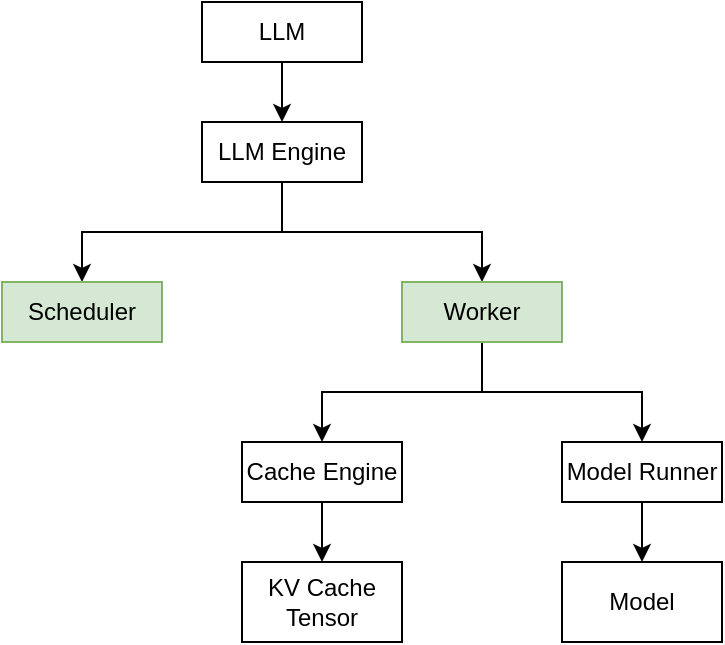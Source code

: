 <mxfile version="26.1.0">
  <diagram name="Page-1" id="SSLRx67USiJ1IcHURwMc">
    <mxGraphModel dx="954" dy="652" grid="1" gridSize="10" guides="1" tooltips="1" connect="1" arrows="1" fold="1" page="1" pageScale="1" pageWidth="850" pageHeight="1100" math="0" shadow="0">
      <root>
        <mxCell id="0" />
        <mxCell id="1" parent="0" />
        <mxCell id="zEBSnWSEaQ4R1N3L7c9Y-3" value="" style="edgeStyle=orthogonalEdgeStyle;rounded=0;orthogonalLoop=1;jettySize=auto;html=1;" edge="1" parent="1" source="-i2yw_t131rXK9LqBh5y-1" target="zEBSnWSEaQ4R1N3L7c9Y-1">
          <mxGeometry relative="1" as="geometry" />
        </mxCell>
        <mxCell id="-i2yw_t131rXK9LqBh5y-1" value="LLM" style="rounded=0;whiteSpace=wrap;html=1;" parent="1" vertex="1">
          <mxGeometry x="310" y="130" width="80" height="30" as="geometry" />
        </mxCell>
        <mxCell id="zEBSnWSEaQ4R1N3L7c9Y-10" style="edgeStyle=orthogonalEdgeStyle;rounded=0;orthogonalLoop=1;jettySize=auto;html=1;exitX=0.5;exitY=1;exitDx=0;exitDy=0;entryX=0.5;entryY=0;entryDx=0;entryDy=0;" edge="1" parent="1" source="zEBSnWSEaQ4R1N3L7c9Y-1" target="zEBSnWSEaQ4R1N3L7c9Y-4">
          <mxGeometry relative="1" as="geometry" />
        </mxCell>
        <mxCell id="zEBSnWSEaQ4R1N3L7c9Y-11" style="edgeStyle=orthogonalEdgeStyle;rounded=0;orthogonalLoop=1;jettySize=auto;html=1;exitX=0.5;exitY=1;exitDx=0;exitDy=0;entryX=0.5;entryY=0;entryDx=0;entryDy=0;" edge="1" parent="1" source="zEBSnWSEaQ4R1N3L7c9Y-1" target="zEBSnWSEaQ4R1N3L7c9Y-5">
          <mxGeometry relative="1" as="geometry" />
        </mxCell>
        <mxCell id="zEBSnWSEaQ4R1N3L7c9Y-1" value="LLM Engine" style="rounded=0;whiteSpace=wrap;html=1;" vertex="1" parent="1">
          <mxGeometry x="310" y="190" width="80" height="30" as="geometry" />
        </mxCell>
        <mxCell id="zEBSnWSEaQ4R1N3L7c9Y-4" value="Scheduler" style="rounded=0;whiteSpace=wrap;html=1;fillColor=#d5e8d4;strokeColor=#82b366;" vertex="1" parent="1">
          <mxGeometry x="210" y="270" width="80" height="30" as="geometry" />
        </mxCell>
        <mxCell id="zEBSnWSEaQ4R1N3L7c9Y-19" style="edgeStyle=orthogonalEdgeStyle;rounded=0;orthogonalLoop=1;jettySize=auto;html=1;exitX=0.5;exitY=1;exitDx=0;exitDy=0;entryX=0.5;entryY=0;entryDx=0;entryDy=0;" edge="1" parent="1" source="zEBSnWSEaQ4R1N3L7c9Y-5" target="zEBSnWSEaQ4R1N3L7c9Y-14">
          <mxGeometry relative="1" as="geometry" />
        </mxCell>
        <mxCell id="zEBSnWSEaQ4R1N3L7c9Y-20" style="edgeStyle=orthogonalEdgeStyle;rounded=0;orthogonalLoop=1;jettySize=auto;html=1;exitX=0.5;exitY=1;exitDx=0;exitDy=0;entryX=0.5;entryY=0;entryDx=0;entryDy=0;" edge="1" parent="1" source="zEBSnWSEaQ4R1N3L7c9Y-5" target="zEBSnWSEaQ4R1N3L7c9Y-17">
          <mxGeometry relative="1" as="geometry" />
        </mxCell>
        <mxCell id="zEBSnWSEaQ4R1N3L7c9Y-5" value="Worker" style="rounded=0;whiteSpace=wrap;html=1;fillColor=#d5e8d4;strokeColor=#82b366;" vertex="1" parent="1">
          <mxGeometry x="410" y="270" width="80" height="30" as="geometry" />
        </mxCell>
        <mxCell id="zEBSnWSEaQ4R1N3L7c9Y-14" value="Cache Engine" style="rounded=0;whiteSpace=wrap;html=1;" vertex="1" parent="1">
          <mxGeometry x="330" y="350" width="80" height="30" as="geometry" />
        </mxCell>
        <mxCell id="zEBSnWSEaQ4R1N3L7c9Y-17" value="Model Runner" style="rounded=0;whiteSpace=wrap;html=1;" vertex="1" parent="1">
          <mxGeometry x="490" y="350" width="80" height="30" as="geometry" />
        </mxCell>
        <mxCell id="zEBSnWSEaQ4R1N3L7c9Y-21" value="" style="endArrow=classic;html=1;rounded=0;exitX=0.5;exitY=1;exitDx=0;exitDy=0;entryX=0.5;entryY=0;entryDx=0;entryDy=0;" edge="1" parent="1" source="zEBSnWSEaQ4R1N3L7c9Y-14" target="zEBSnWSEaQ4R1N3L7c9Y-22">
          <mxGeometry width="50" height="50" relative="1" as="geometry">
            <mxPoint x="350" y="400" as="sourcePoint" />
            <mxPoint x="370" y="430" as="targetPoint" />
          </mxGeometry>
        </mxCell>
        <mxCell id="zEBSnWSEaQ4R1N3L7c9Y-22" value="KV Cache Tensor" style="rounded=0;whiteSpace=wrap;html=1;" vertex="1" parent="1">
          <mxGeometry x="330" y="410" width="80" height="40" as="geometry" />
        </mxCell>
        <mxCell id="zEBSnWSEaQ4R1N3L7c9Y-24" value="Model" style="rounded=0;whiteSpace=wrap;html=1;" vertex="1" parent="1">
          <mxGeometry x="490" y="410" width="80" height="40" as="geometry" />
        </mxCell>
        <mxCell id="zEBSnWSEaQ4R1N3L7c9Y-25" value="" style="endArrow=classic;html=1;rounded=0;exitX=0.5;exitY=1;exitDx=0;exitDy=0;entryX=0.5;entryY=0;entryDx=0;entryDy=0;" edge="1" parent="1" source="zEBSnWSEaQ4R1N3L7c9Y-17" target="zEBSnWSEaQ4R1N3L7c9Y-24">
          <mxGeometry width="50" height="50" relative="1" as="geometry">
            <mxPoint x="380" y="390" as="sourcePoint" />
            <mxPoint x="380" y="420" as="targetPoint" />
          </mxGeometry>
        </mxCell>
      </root>
    </mxGraphModel>
  </diagram>
</mxfile>
